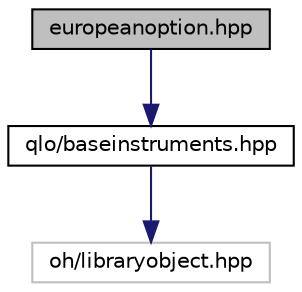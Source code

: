 digraph "europeanoption.hpp"
{
  edge [fontname="Helvetica",fontsize="10",labelfontname="Helvetica",labelfontsize="10"];
  node [fontname="Helvetica",fontsize="10",shape=record];
  Node0 [label="europeanoption.hpp",height=0.2,width=0.4,color="black", fillcolor="grey75", style="filled", fontcolor="black"];
  Node0 -> Node1 [color="midnightblue",fontsize="10",style="solid",fontname="Helvetica"];
  Node1 [label="qlo/baseinstruments.hpp",height=0.2,width=0.4,color="black", fillcolor="white", style="filled",URL="$baseinstruments_8hpp.html"];
  Node1 -> Node2 [color="midnightblue",fontsize="10",style="solid",fontname="Helvetica"];
  Node2 [label="oh/libraryobject.hpp",height=0.2,width=0.4,color="grey75", fillcolor="white", style="filled"];
}
